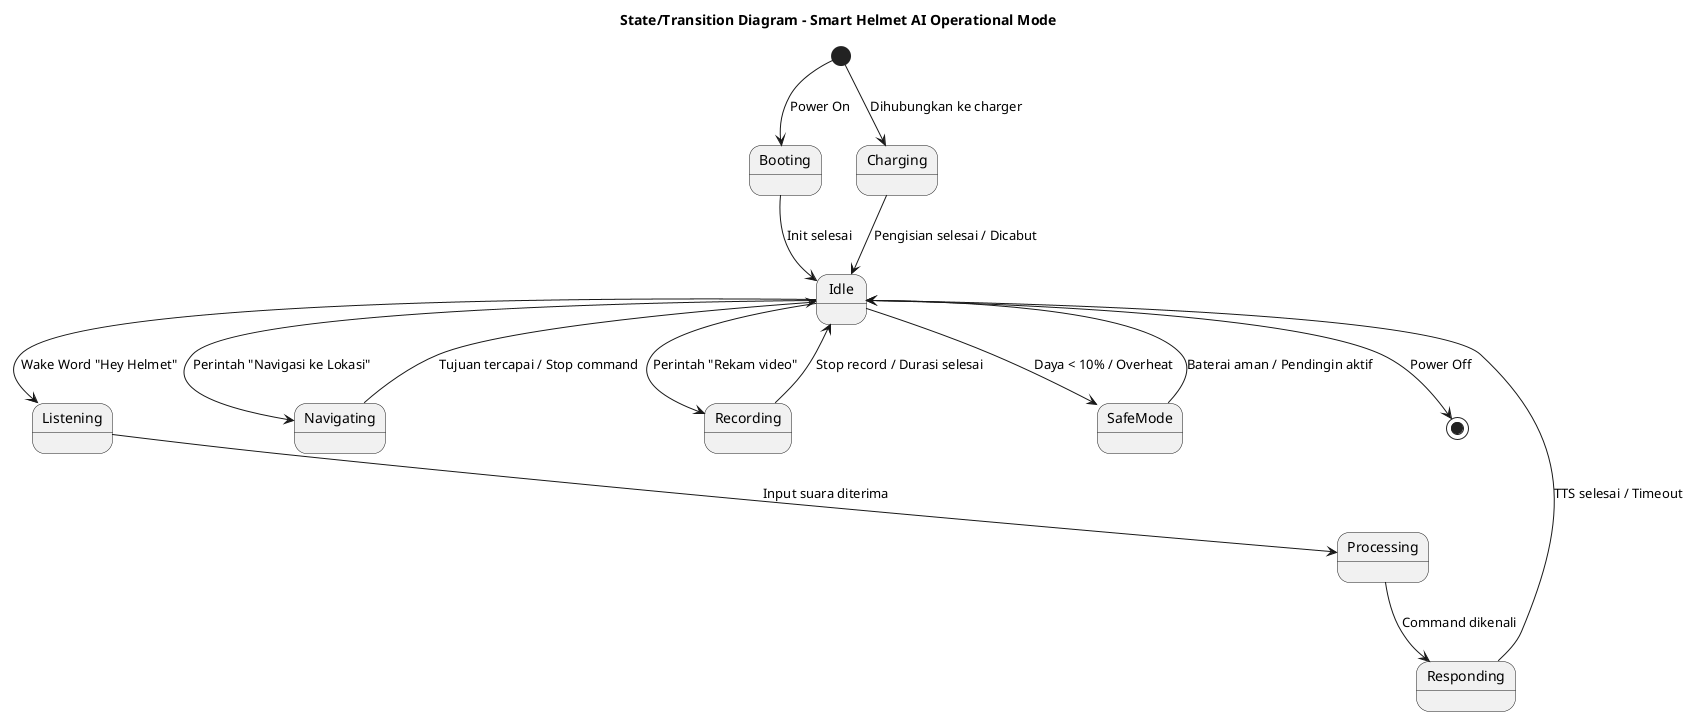@startuml
title State/Transition Diagram – Smart Helmet AI Operational Mode

[*] --> Booting : Power On

Booting --> Idle : Init selesai

Idle --> Listening : Wake Word "Hey Helmet"
Listening --> Processing : Input suara diterima
Processing --> Responding : Command dikenali
Responding --> Idle : TTS selesai / Timeout

Idle --> Navigating : Perintah "Navigasi ke Lokasi"
Navigating --> Idle : Tujuan tercapai / Stop command

Idle --> Recording : Perintah "Rekam video"
Recording --> Idle : Stop record / Durasi selesai

[*] --> Charging : Dihubungkan ke charger
Charging --> Idle : Pengisian selesai / Dicabut

Idle --> SafeMode : Daya < 10% / Overheat
SafeMode --> Idle : Baterai aman / Pendingin aktif

Idle --> [*] : Power Off

@enduml
